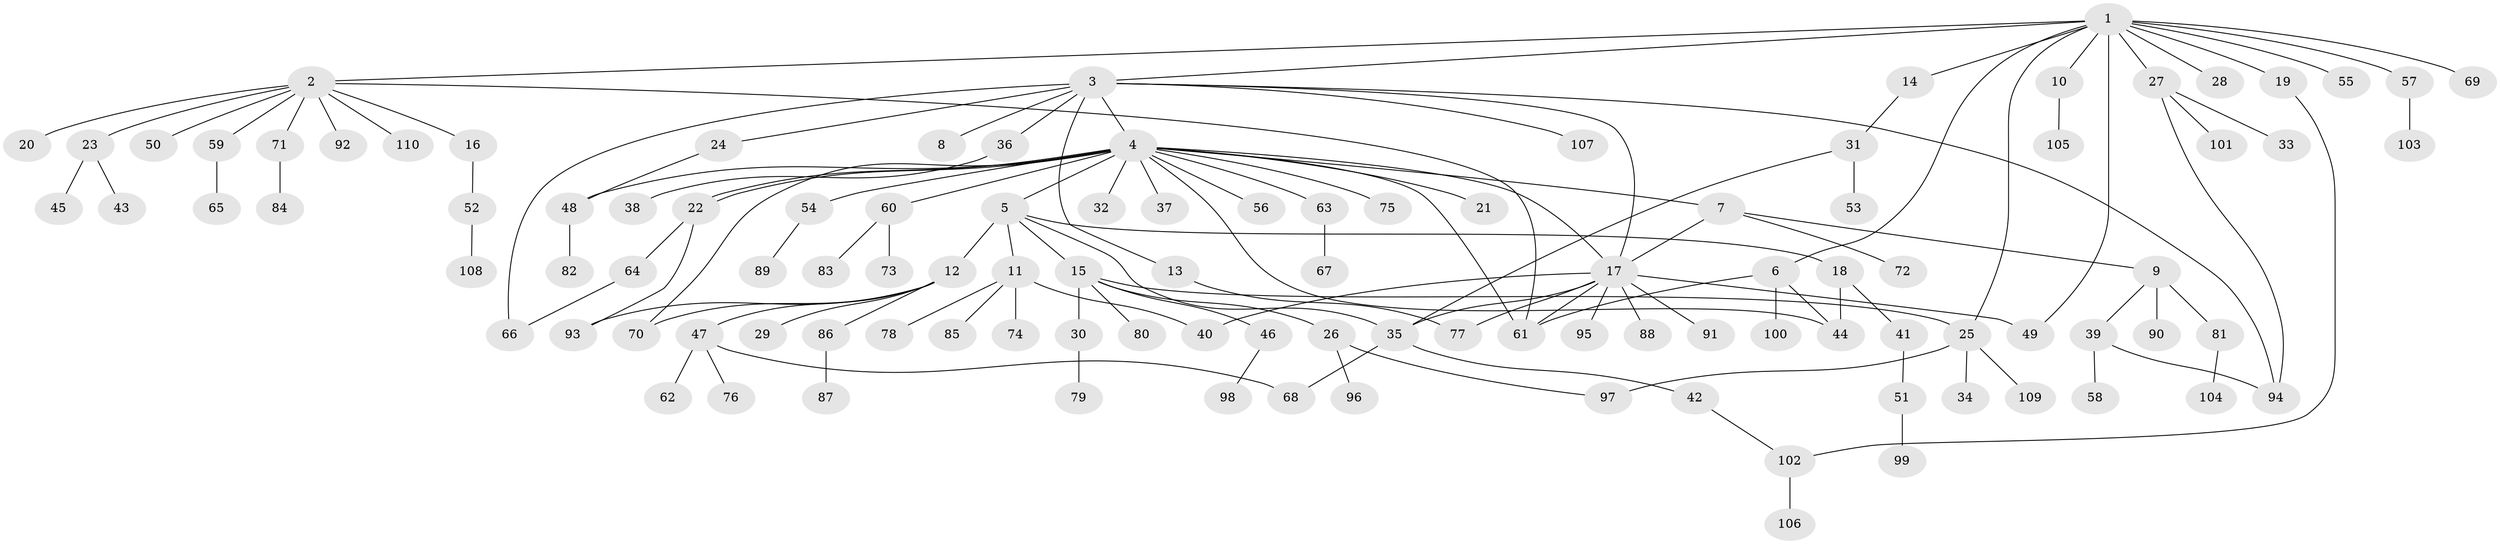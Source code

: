 // coarse degree distribution, {10: 0.029411764705882353, 5: 0.08823529411764706, 6: 0.058823529411764705, 8: 0.029411764705882353, 7: 0.029411764705882353, 3: 0.11764705882352941, 2: 0.23529411764705882, 1: 0.35294117647058826, 4: 0.058823529411764705}
// Generated by graph-tools (version 1.1) at 2025/50/03/04/25 22:50:10]
// undirected, 110 vertices, 132 edges
graph export_dot {
  node [color=gray90,style=filled];
  1;
  2;
  3;
  4;
  5;
  6;
  7;
  8;
  9;
  10;
  11;
  12;
  13;
  14;
  15;
  16;
  17;
  18;
  19;
  20;
  21;
  22;
  23;
  24;
  25;
  26;
  27;
  28;
  29;
  30;
  31;
  32;
  33;
  34;
  35;
  36;
  37;
  38;
  39;
  40;
  41;
  42;
  43;
  44;
  45;
  46;
  47;
  48;
  49;
  50;
  51;
  52;
  53;
  54;
  55;
  56;
  57;
  58;
  59;
  60;
  61;
  62;
  63;
  64;
  65;
  66;
  67;
  68;
  69;
  70;
  71;
  72;
  73;
  74;
  75;
  76;
  77;
  78;
  79;
  80;
  81;
  82;
  83;
  84;
  85;
  86;
  87;
  88;
  89;
  90;
  91;
  92;
  93;
  94;
  95;
  96;
  97;
  98;
  99;
  100;
  101;
  102;
  103;
  104;
  105;
  106;
  107;
  108;
  109;
  110;
  1 -- 2;
  1 -- 3;
  1 -- 6;
  1 -- 10;
  1 -- 14;
  1 -- 19;
  1 -- 25;
  1 -- 27;
  1 -- 28;
  1 -- 49;
  1 -- 55;
  1 -- 57;
  1 -- 69;
  2 -- 16;
  2 -- 20;
  2 -- 23;
  2 -- 50;
  2 -- 59;
  2 -- 61;
  2 -- 71;
  2 -- 92;
  2 -- 110;
  3 -- 4;
  3 -- 8;
  3 -- 13;
  3 -- 17;
  3 -- 24;
  3 -- 36;
  3 -- 66;
  3 -- 94;
  3 -- 107;
  4 -- 5;
  4 -- 7;
  4 -- 17;
  4 -- 21;
  4 -- 22;
  4 -- 22;
  4 -- 32;
  4 -- 37;
  4 -- 44;
  4 -- 48;
  4 -- 54;
  4 -- 56;
  4 -- 60;
  4 -- 61;
  4 -- 63;
  4 -- 70;
  4 -- 75;
  5 -- 11;
  5 -- 12;
  5 -- 15;
  5 -- 18;
  5 -- 35;
  6 -- 44;
  6 -- 61;
  6 -- 100;
  7 -- 9;
  7 -- 17;
  7 -- 72;
  9 -- 39;
  9 -- 81;
  9 -- 90;
  10 -- 105;
  11 -- 40;
  11 -- 74;
  11 -- 78;
  11 -- 85;
  12 -- 29;
  12 -- 47;
  12 -- 70;
  12 -- 86;
  12 -- 93;
  13 -- 77;
  14 -- 31;
  15 -- 25;
  15 -- 26;
  15 -- 30;
  15 -- 46;
  15 -- 80;
  16 -- 52;
  17 -- 35;
  17 -- 40;
  17 -- 49;
  17 -- 61;
  17 -- 77;
  17 -- 88;
  17 -- 91;
  17 -- 95;
  18 -- 41;
  18 -- 44;
  19 -- 102;
  22 -- 64;
  22 -- 93;
  23 -- 43;
  23 -- 45;
  24 -- 48;
  25 -- 34;
  25 -- 97;
  25 -- 109;
  26 -- 96;
  26 -- 97;
  27 -- 33;
  27 -- 94;
  27 -- 101;
  30 -- 79;
  31 -- 35;
  31 -- 53;
  35 -- 42;
  35 -- 68;
  36 -- 38;
  39 -- 58;
  39 -- 94;
  41 -- 51;
  42 -- 102;
  46 -- 98;
  47 -- 62;
  47 -- 68;
  47 -- 76;
  48 -- 82;
  51 -- 99;
  52 -- 108;
  54 -- 89;
  57 -- 103;
  59 -- 65;
  60 -- 73;
  60 -- 83;
  63 -- 67;
  64 -- 66;
  71 -- 84;
  81 -- 104;
  86 -- 87;
  102 -- 106;
}
